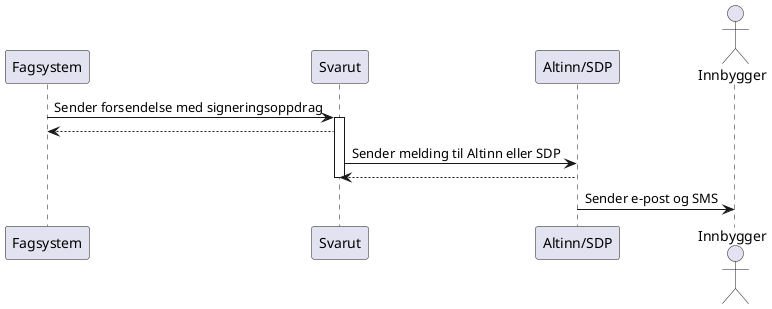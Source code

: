 @startuml
participant Fagsystem
participant Svarut
participant SDP as "Altinn/SDP"
actor Innbygger
 Fagsystem -> Svarut : Sender forsendelse med signeringsoppdrag
 Activate Svarut
  Svarut --> Fagsystem :
  Svarut -> SDP : Sender melding til Altinn eller SDP
  SDP --> Svarut:
 Deactivate Svarut
 SDP -> Innbygger : Sender e-post og SMS
@enduml
